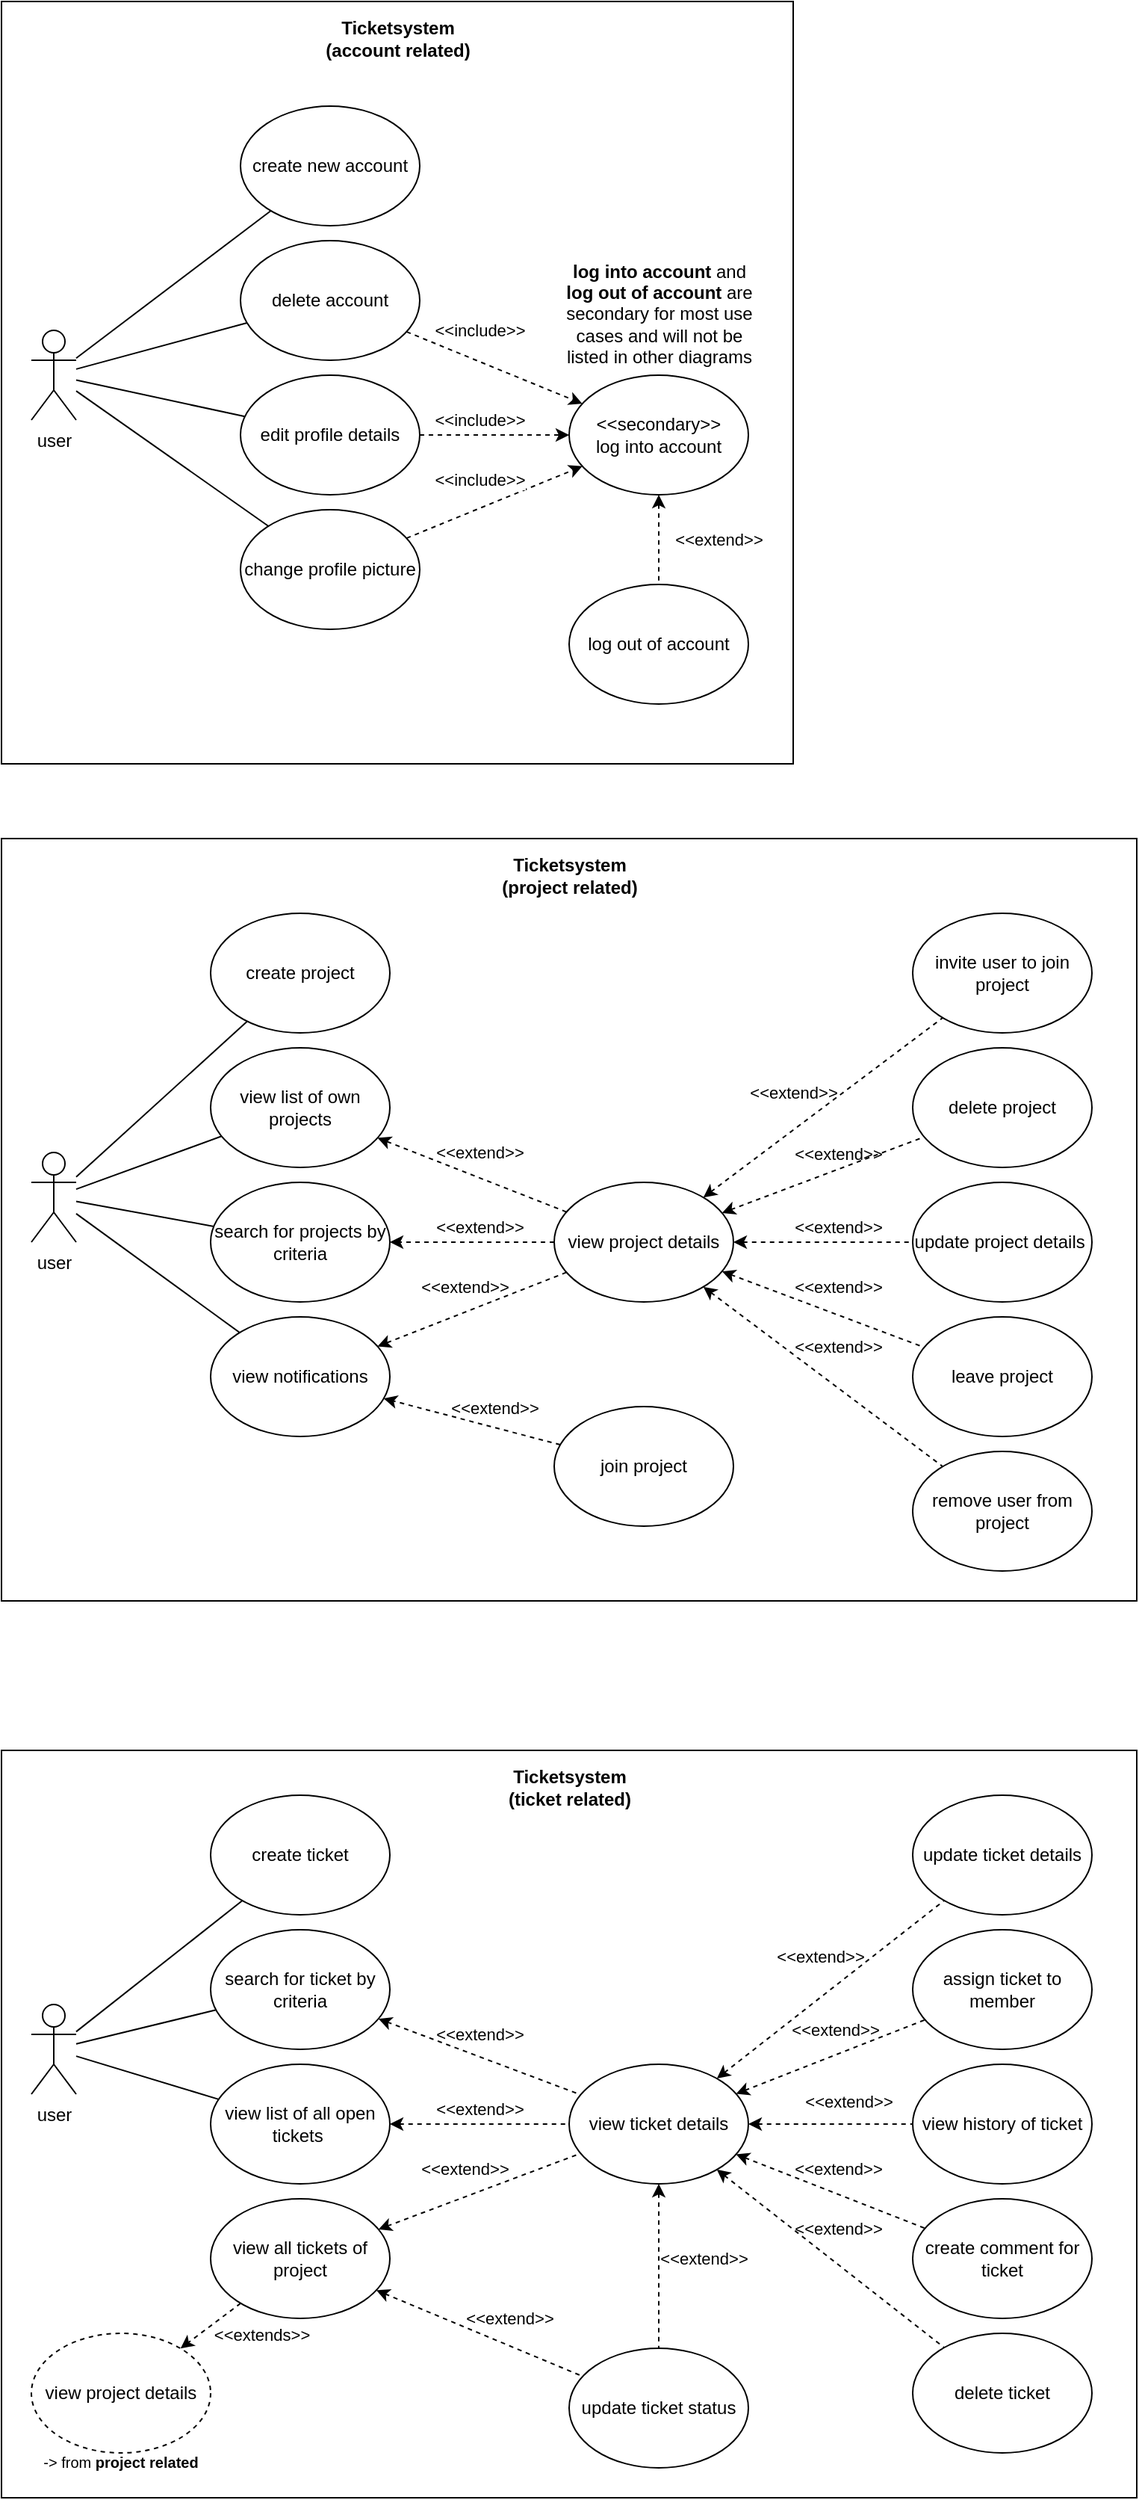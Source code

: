 <mxfile version="20.4.1" type="browser"><diagram id="Y__zgq0NuQomD3ao80BH" name="Seite-1"><mxGraphModel dx="2545" dy="1023" grid="1" gridSize="10" guides="1" tooltips="1" connect="1" arrows="1" fold="1" page="1" pageScale="1" pageWidth="827" pageHeight="1169" math="0" shadow="0"><root><mxCell id="0"/><mxCell id="1" parent="0"/><mxCell id="o4A3RQxgmUp_Mviu6UqM-66" value="" style="rounded=0;whiteSpace=wrap;html=1;fillColor=none;" vertex="1" parent="1"><mxGeometry x="40" y="1210" width="760" height="500" as="geometry"/></mxCell><mxCell id="o4A3RQxgmUp_Mviu6UqM-50" value="" style="rounded=0;whiteSpace=wrap;html=1;fillColor=none;" vertex="1" parent="1"><mxGeometry x="40" y="600" width="760" height="510" as="geometry"/></mxCell><mxCell id="o4A3RQxgmUp_Mviu6UqM-8" value="" style="rounded=0;whiteSpace=wrap;html=1;fillColor=none;" vertex="1" parent="1"><mxGeometry x="40" y="40" width="530" height="510" as="geometry"/></mxCell><mxCell id="kOB0-9wbS1XZ8_YRtDWJ-1" value="create project" style="ellipse;whiteSpace=wrap;html=1;" parent="1" vertex="1"><mxGeometry x="180" y="650" width="120" height="80" as="geometry"/></mxCell><mxCell id="kOB0-9wbS1XZ8_YRtDWJ-2" value="update project details&amp;nbsp;" style="ellipse;whiteSpace=wrap;html=1;" parent="1" vertex="1"><mxGeometry x="650" y="830" width="120" height="80" as="geometry"/></mxCell><mxCell id="kOB0-9wbS1XZ8_YRtDWJ-3" value="invite user to join project" style="ellipse;whiteSpace=wrap;html=1;" parent="1" vertex="1"><mxGeometry x="650" y="650" width="120" height="80" as="geometry"/></mxCell><mxCell id="kOB0-9wbS1XZ8_YRtDWJ-4" value="delete project" style="ellipse;whiteSpace=wrap;html=1;" parent="1" vertex="1"><mxGeometry x="650" y="740" width="120" height="80" as="geometry"/></mxCell><mxCell id="kOB0-9wbS1XZ8_YRtDWJ-5" value="remove user from project" style="ellipse;whiteSpace=wrap;html=1;" parent="1" vertex="1"><mxGeometry x="650" y="1010" width="120" height="80" as="geometry"/></mxCell><mxCell id="kOB0-9wbS1XZ8_YRtDWJ-6" value="view list of own projects" style="ellipse;whiteSpace=wrap;html=1;" parent="1" vertex="1"><mxGeometry x="180" y="740" width="120" height="80" as="geometry"/></mxCell><mxCell id="o4A3RQxgmUp_Mviu6UqM-11" value="&amp;lt;&amp;lt;include&amp;gt;&amp;gt;" style="edgeStyle=none;rounded=0;orthogonalLoop=1;jettySize=auto;html=1;endArrow=classic;endFill=1;dashed=1;" edge="1" parent="1" source="kOB0-9wbS1XZ8_YRtDWJ-7" target="kOB0-9wbS1XZ8_YRtDWJ-12"><mxGeometry x="-0.2" y="10" relative="1" as="geometry"><mxPoint as="offset"/></mxGeometry></mxCell><mxCell id="kOB0-9wbS1XZ8_YRtDWJ-7" value="edit profile details" style="ellipse;whiteSpace=wrap;html=1;" parent="1" vertex="1"><mxGeometry x="200" y="290" width="120" height="80" as="geometry"/></mxCell><mxCell id="o4A3RQxgmUp_Mviu6UqM-12" value="&amp;lt;&amp;lt;include&amp;gt;&amp;gt;" style="edgeStyle=none;rounded=0;orthogonalLoop=1;jettySize=auto;html=1;endArrow=classic;endFill=1;dashed=1;" edge="1" parent="1" source="kOB0-9wbS1XZ8_YRtDWJ-8" target="kOB0-9wbS1XZ8_YRtDWJ-12"><mxGeometry x="-0.056" y="18" relative="1" as="geometry"><mxPoint as="offset"/></mxGeometry></mxCell><mxCell id="kOB0-9wbS1XZ8_YRtDWJ-8" value="change profile picture" style="ellipse;whiteSpace=wrap;html=1;" parent="1" vertex="1"><mxGeometry x="200" y="380" width="120" height="80" as="geometry"/></mxCell><mxCell id="kOB0-9wbS1XZ8_YRtDWJ-9" value="create new account" style="ellipse;whiteSpace=wrap;html=1;" parent="1" vertex="1"><mxGeometry x="200" y="110" width="120" height="80" as="geometry"/></mxCell><mxCell id="o4A3RQxgmUp_Mviu6UqM-10" value="&amp;lt;&amp;lt;include&amp;gt;&amp;gt;" style="edgeStyle=none;rounded=0;orthogonalLoop=1;jettySize=auto;html=1;endArrow=classic;endFill=1;dashed=1;" edge="1" parent="1" source="kOB0-9wbS1XZ8_YRtDWJ-10" target="kOB0-9wbS1XZ8_YRtDWJ-12"><mxGeometry x="-0.294" y="19" relative="1" as="geometry"><mxPoint as="offset"/></mxGeometry></mxCell><mxCell id="kOB0-9wbS1XZ8_YRtDWJ-10" value="delete account" style="ellipse;whiteSpace=wrap;html=1;" parent="1" vertex="1"><mxGeometry x="200" y="200" width="120" height="80" as="geometry"/></mxCell><mxCell id="o4A3RQxgmUp_Mviu6UqM-54" value="&amp;lt;&amp;lt;extend&amp;gt;&amp;gt;" style="edgeStyle=none;rounded=0;orthogonalLoop=1;jettySize=auto;html=1;dashed=1;labelBackgroundColor=none;startArrow=classic;startFill=1;endArrow=none;endFill=0;" edge="1" parent="1" source="kOB0-9wbS1XZ8_YRtDWJ-11" target="kOB0-9wbS1XZ8_YRtDWJ-18"><mxGeometry y="10" relative="1" as="geometry"><mxPoint as="offset"/></mxGeometry></mxCell><mxCell id="kOB0-9wbS1XZ8_YRtDWJ-11" value="view list of all open tickets&amp;nbsp;" style="ellipse;whiteSpace=wrap;html=1;" parent="1" vertex="1"><mxGeometry x="180" y="1420" width="120" height="80" as="geometry"/></mxCell><mxCell id="o4A3RQxgmUp_Mviu6UqM-13" value="&amp;lt;&amp;lt;extend&amp;gt;&amp;gt;" style="edgeStyle=none;rounded=0;orthogonalLoop=1;jettySize=auto;html=1;endArrow=none;endFill=0;dashed=1;startArrow=classic;startFill=1;" edge="1" parent="1" source="kOB0-9wbS1XZ8_YRtDWJ-12" target="kOB0-9wbS1XZ8_YRtDWJ-13"><mxGeometry y="40" relative="1" as="geometry"><mxPoint as="offset"/></mxGeometry></mxCell><mxCell id="kOB0-9wbS1XZ8_YRtDWJ-12" value="&amp;lt;&amp;lt;secondary&amp;gt;&amp;gt;&lt;br&gt;log into account" style="ellipse;whiteSpace=wrap;html=1;" parent="1" vertex="1"><mxGeometry x="420" y="290" width="120" height="80" as="geometry"/></mxCell><mxCell id="kOB0-9wbS1XZ8_YRtDWJ-13" value="log out of account" style="ellipse;whiteSpace=wrap;html=1;" parent="1" vertex="1"><mxGeometry x="420" y="430" width="120" height="80" as="geometry"/></mxCell><mxCell id="o4A3RQxgmUp_Mviu6UqM-38" value="&amp;lt;&amp;lt;extend&amp;gt;&amp;gt;" style="edgeStyle=none;rounded=0;orthogonalLoop=1;jettySize=auto;html=1;startArrow=none;startFill=0;endArrow=classic;endFill=1;dashed=1;" edge="1" parent="1" source="kOB0-9wbS1XZ8_YRtDWJ-14" target="kOB0-9wbS1XZ8_YRtDWJ-26"><mxGeometry x="-0.091" y="-10" relative="1" as="geometry"><mxPoint as="offset"/></mxGeometry></mxCell><mxCell id="o4A3RQxgmUp_Mviu6UqM-39" value="&amp;lt;&amp;lt;extend&amp;gt;&amp;gt;" style="edgeStyle=none;rounded=0;orthogonalLoop=1;jettySize=auto;html=1;startArrow=none;startFill=0;endArrow=classic;endFill=1;dashed=1;labelBackgroundColor=none;" edge="1" parent="1" source="kOB0-9wbS1XZ8_YRtDWJ-14" target="kOB0-9wbS1XZ8_YRtDWJ-6"><mxGeometry x="0.012" y="-16" relative="1" as="geometry"><mxPoint as="offset"/></mxGeometry></mxCell><mxCell id="o4A3RQxgmUp_Mviu6UqM-41" value="&amp;lt;&amp;lt;extend&amp;gt;&amp;gt;" style="edgeStyle=none;rounded=0;orthogonalLoop=1;jettySize=auto;html=1;startArrow=none;startFill=0;endArrow=classic;endFill=1;dashed=1;labelBackgroundColor=none;" edge="1" parent="1" source="kOB0-9wbS1XZ8_YRtDWJ-14" target="o4A3RQxgmUp_Mviu6UqM-34"><mxGeometry x="-0.012" y="-16" relative="1" as="geometry"><mxPoint as="offset"/></mxGeometry></mxCell><mxCell id="o4A3RQxgmUp_Mviu6UqM-42" value="&amp;lt;&amp;lt;extend&amp;gt;&amp;gt;" style="edgeStyle=none;rounded=0;orthogonalLoop=1;jettySize=auto;html=1;startArrow=classic;startFill=1;endArrow=none;endFill=0;dashed=1;" edge="1" parent="1" source="kOB0-9wbS1XZ8_YRtDWJ-14" target="kOB0-9wbS1XZ8_YRtDWJ-2"><mxGeometry x="0.167" y="10" relative="1" as="geometry"><mxPoint as="offset"/></mxGeometry></mxCell><mxCell id="o4A3RQxgmUp_Mviu6UqM-44" value="&amp;lt;&amp;lt;extend&amp;gt;&amp;gt;" style="edgeStyle=none;rounded=0;orthogonalLoop=1;jettySize=auto;html=1;startArrow=classic;startFill=1;endArrow=none;endFill=0;dashed=1;labelBackgroundColor=none;" edge="1" parent="1" source="kOB0-9wbS1XZ8_YRtDWJ-14" target="kOB0-9wbS1XZ8_YRtDWJ-3"><mxGeometry x="-0.1" y="20" relative="1" as="geometry"><mxPoint as="offset"/></mxGeometry></mxCell><mxCell id="o4A3RQxgmUp_Mviu6UqM-45" value="&amp;lt;&amp;lt;extend&amp;gt;&amp;gt;" style="edgeStyle=none;rounded=0;orthogonalLoop=1;jettySize=auto;html=1;startArrow=classic;startFill=1;endArrow=none;endFill=0;dashed=1;" edge="1" parent="1" source="kOB0-9wbS1XZ8_YRtDWJ-14" target="o4A3RQxgmUp_Mviu6UqM-33"><mxGeometry x="0.057" y="18" relative="1" as="geometry"><mxPoint as="offset"/></mxGeometry></mxCell><mxCell id="o4A3RQxgmUp_Mviu6UqM-47" value="&amp;lt;&amp;lt;extend&amp;gt;&amp;gt;" style="edgeStyle=none;rounded=0;orthogonalLoop=1;jettySize=auto;html=1;startArrow=classic;startFill=1;endArrow=none;endFill=0;dashed=1;" edge="1" parent="1" source="kOB0-9wbS1XZ8_YRtDWJ-14" target="kOB0-9wbS1XZ8_YRtDWJ-5"><mxGeometry x="-0.04" y="22" relative="1" as="geometry"><mxPoint as="offset"/></mxGeometry></mxCell><mxCell id="kOB0-9wbS1XZ8_YRtDWJ-14" value="view project details" style="ellipse;whiteSpace=wrap;html=1;" parent="1" vertex="1"><mxGeometry x="410" y="830" width="120" height="80" as="geometry"/></mxCell><mxCell id="kOB0-9wbS1XZ8_YRtDWJ-15" value="create ticket" style="ellipse;whiteSpace=wrap;html=1;" parent="1" vertex="1"><mxGeometry x="180" y="1240" width="120" height="80" as="geometry"/></mxCell><mxCell id="o4A3RQxgmUp_Mviu6UqM-53" value="&amp;lt;&amp;lt;extend&amp;gt;&amp;gt;" style="edgeStyle=none;rounded=0;orthogonalLoop=1;jettySize=auto;html=1;dashed=1;labelBackgroundColor=none;startArrow=classic;startFill=1;endArrow=none;endFill=0;" edge="1" parent="1" source="kOB0-9wbS1XZ8_YRtDWJ-16" target="kOB0-9wbS1XZ8_YRtDWJ-18"><mxGeometry x="-0.056" y="17" relative="1" as="geometry"><mxPoint y="-1" as="offset"/></mxGeometry></mxCell><mxCell id="o4A3RQxgmUp_Mviu6UqM-61" value="&amp;lt;&amp;lt;extend&amp;gt;&amp;gt;" style="edgeStyle=none;rounded=0;orthogonalLoop=1;jettySize=auto;html=1;dashed=1;labelBackgroundColor=none;startArrow=classic;startFill=1;endArrow=none;endFill=0;" edge="1" parent="1" source="kOB0-9wbS1XZ8_YRtDWJ-16" target="kOB0-9wbS1XZ8_YRtDWJ-22"><mxGeometry x="0.195" y="17" relative="1" as="geometry"><mxPoint as="offset"/></mxGeometry></mxCell><mxCell id="o4A3RQxgmUp_Mviu6UqM-70" value="&amp;lt;&amp;lt;extends&amp;gt;&amp;gt;" style="edgeStyle=none;rounded=0;orthogonalLoop=1;jettySize=auto;html=1;dashed=1;labelBackgroundColor=none;startArrow=none;startFill=0;endArrow=classic;endFill=1;" edge="1" parent="1" source="kOB0-9wbS1XZ8_YRtDWJ-16" target="o4A3RQxgmUp_Mviu6UqM-69"><mxGeometry x="-0.919" y="25" relative="1" as="geometry"><mxPoint as="offset"/></mxGeometry></mxCell><mxCell id="kOB0-9wbS1XZ8_YRtDWJ-16" value="view all tickets of project" style="ellipse;whiteSpace=wrap;html=1;" parent="1" vertex="1"><mxGeometry x="180" y="1510" width="120" height="80" as="geometry"/></mxCell><mxCell id="o4A3RQxgmUp_Mviu6UqM-56" value="&amp;lt;&amp;lt;extend&amp;gt;&amp;gt;" style="edgeStyle=none;rounded=0;orthogonalLoop=1;jettySize=auto;html=1;dashed=1;labelBackgroundColor=none;startArrow=classic;startFill=1;endArrow=none;endFill=0;" edge="1" parent="1" source="kOB0-9wbS1XZ8_YRtDWJ-18" target="kOB0-9wbS1XZ8_YRtDWJ-22"><mxGeometry x="-0.091" y="30" relative="1" as="geometry"><mxPoint as="offset"/></mxGeometry></mxCell><mxCell id="o4A3RQxgmUp_Mviu6UqM-57" value="&amp;lt;&amp;lt;extend&amp;gt;&amp;gt;" style="edgeStyle=none;rounded=0;orthogonalLoop=1;jettySize=auto;html=1;dashed=1;labelBackgroundColor=none;startArrow=classic;startFill=1;endArrow=none;endFill=0;" edge="1" parent="1" source="kOB0-9wbS1XZ8_YRtDWJ-18" target="kOB0-9wbS1XZ8_YRtDWJ-21"><mxGeometry x="0.142" y="16" relative="1" as="geometry"><mxPoint as="offset"/></mxGeometry></mxCell><mxCell id="o4A3RQxgmUp_Mviu6UqM-58" value="&amp;lt;&amp;lt;extend&amp;gt;&amp;gt;" style="edgeStyle=none;rounded=0;orthogonalLoop=1;jettySize=auto;html=1;dashed=1;labelBackgroundColor=none;startArrow=classic;startFill=1;endArrow=none;endFill=0;" edge="1" parent="1" source="kOB0-9wbS1XZ8_YRtDWJ-18" target="kOB0-9wbS1XZ8_YRtDWJ-20"><mxGeometry x="-0.087" y="19" relative="1" as="geometry"><mxPoint as="offset"/></mxGeometry></mxCell><mxCell id="o4A3RQxgmUp_Mviu6UqM-59" value="&amp;lt;&amp;lt;extend&amp;gt;&amp;gt;" style="edgeStyle=none;rounded=0;orthogonalLoop=1;jettySize=auto;html=1;dashed=1;labelBackgroundColor=none;startArrow=classic;startFill=1;endArrow=none;endFill=0;" edge="1" parent="1" source="kOB0-9wbS1XZ8_YRtDWJ-18" target="kOB0-9wbS1XZ8_YRtDWJ-19"><mxGeometry x="0.087" y="22" relative="1" as="geometry"><mxPoint as="offset"/></mxGeometry></mxCell><mxCell id="o4A3RQxgmUp_Mviu6UqM-60" value="&amp;lt;&amp;lt;extend&amp;gt;&amp;gt;" style="edgeStyle=none;rounded=0;orthogonalLoop=1;jettySize=auto;html=1;dashed=1;labelBackgroundColor=none;startArrow=classic;startFill=1;endArrow=none;endFill=0;" edge="1" parent="1" source="kOB0-9wbS1XZ8_YRtDWJ-18" target="kOB0-9wbS1XZ8_YRtDWJ-24"><mxGeometry x="0.21" y="15" relative="1" as="geometry"><mxPoint as="offset"/></mxGeometry></mxCell><mxCell id="o4A3RQxgmUp_Mviu6UqM-68" value="&amp;lt;&amp;lt;extend&amp;gt;&amp;gt;" style="edgeStyle=none;rounded=0;orthogonalLoop=1;jettySize=auto;html=1;labelBackgroundColor=none;startArrow=classic;startFill=1;endArrow=none;endFill=0;dashed=1;" edge="1" parent="1" source="kOB0-9wbS1XZ8_YRtDWJ-18" target="kOB0-9wbS1XZ8_YRtDWJ-23"><mxGeometry x="-0.012" y="16" relative="1" as="geometry"><mxPoint as="offset"/></mxGeometry></mxCell><mxCell id="kOB0-9wbS1XZ8_YRtDWJ-18" value="view ticket details" style="ellipse;whiteSpace=wrap;html=1;" parent="1" vertex="1"><mxGeometry x="420" y="1420" width="120" height="80" as="geometry"/></mxCell><mxCell id="kOB0-9wbS1XZ8_YRtDWJ-19" value="update ticket details" style="ellipse;whiteSpace=wrap;html=1;" parent="1" vertex="1"><mxGeometry x="650" y="1240" width="120" height="80" as="geometry"/></mxCell><mxCell id="kOB0-9wbS1XZ8_YRtDWJ-20" value="delete ticket" style="ellipse;whiteSpace=wrap;html=1;" parent="1" vertex="1"><mxGeometry x="650" y="1600" width="120" height="80" as="geometry"/></mxCell><mxCell id="kOB0-9wbS1XZ8_YRtDWJ-21" value="assign ticket to member" style="ellipse;whiteSpace=wrap;html=1;" parent="1" vertex="1"><mxGeometry x="650" y="1330" width="120" height="80" as="geometry"/></mxCell><mxCell id="kOB0-9wbS1XZ8_YRtDWJ-22" value="update ticket status" style="ellipse;whiteSpace=wrap;html=1;" parent="1" vertex="1"><mxGeometry x="420" y="1610" width="120" height="80" as="geometry"/></mxCell><mxCell id="kOB0-9wbS1XZ8_YRtDWJ-23" value="create comment for ticket" style="ellipse;whiteSpace=wrap;html=1;" parent="1" vertex="1"><mxGeometry x="650" y="1510" width="120" height="80" as="geometry"/></mxCell><mxCell id="kOB0-9wbS1XZ8_YRtDWJ-24" value="view history of ticket" style="ellipse;whiteSpace=wrap;html=1;" parent="1" vertex="1"><mxGeometry x="650" y="1420" width="120" height="80" as="geometry"/></mxCell><mxCell id="kOB0-9wbS1XZ8_YRtDWJ-26" value="search for projects by criteria" style="ellipse;whiteSpace=wrap;html=1;" parent="1" vertex="1"><mxGeometry x="180" y="830" width="120" height="80" as="geometry"/></mxCell><mxCell id="o4A3RQxgmUp_Mviu6UqM-55" value="&amp;lt;&amp;lt;extend&amp;gt;&amp;gt;" style="edgeStyle=none;rounded=0;orthogonalLoop=1;jettySize=auto;html=1;dashed=1;labelBackgroundColor=none;startArrow=classic;startFill=1;endArrow=none;endFill=0;" edge="1" parent="1" source="kOB0-9wbS1XZ8_YRtDWJ-27" target="kOB0-9wbS1XZ8_YRtDWJ-18"><mxGeometry x="-0.072" y="14" relative="1" as="geometry"><mxPoint as="offset"/></mxGeometry></mxCell><mxCell id="kOB0-9wbS1XZ8_YRtDWJ-27" value="search for ticket by criteria" style="ellipse;whiteSpace=wrap;html=1;" parent="1" vertex="1"><mxGeometry x="180" y="1330" width="120" height="80" as="geometry"/></mxCell><mxCell id="o4A3RQxgmUp_Mviu6UqM-2" style="rounded=0;orthogonalLoop=1;jettySize=auto;html=1;endArrow=none;endFill=0;" edge="1" parent="1" source="o4A3RQxgmUp_Mviu6UqM-1" target="kOB0-9wbS1XZ8_YRtDWJ-9"><mxGeometry relative="1" as="geometry"/></mxCell><mxCell id="o4A3RQxgmUp_Mviu6UqM-3" style="edgeStyle=none;rounded=0;orthogonalLoop=1;jettySize=auto;html=1;endArrow=none;endFill=0;" edge="1" parent="1" source="o4A3RQxgmUp_Mviu6UqM-1" target="kOB0-9wbS1XZ8_YRtDWJ-10"><mxGeometry relative="1" as="geometry"/></mxCell><mxCell id="o4A3RQxgmUp_Mviu6UqM-6" style="edgeStyle=none;rounded=0;orthogonalLoop=1;jettySize=auto;html=1;endArrow=none;endFill=0;" edge="1" parent="1" source="o4A3RQxgmUp_Mviu6UqM-1" target="kOB0-9wbS1XZ8_YRtDWJ-7"><mxGeometry relative="1" as="geometry"/></mxCell><mxCell id="o4A3RQxgmUp_Mviu6UqM-7" style="edgeStyle=none;rounded=0;orthogonalLoop=1;jettySize=auto;html=1;endArrow=none;endFill=0;" edge="1" parent="1" source="o4A3RQxgmUp_Mviu6UqM-1" target="kOB0-9wbS1XZ8_YRtDWJ-8"><mxGeometry relative="1" as="geometry"/></mxCell><mxCell id="o4A3RQxgmUp_Mviu6UqM-1" value="user" style="shape=umlActor;verticalLabelPosition=bottom;verticalAlign=top;html=1;outlineConnect=0;" vertex="1" parent="1"><mxGeometry x="60" y="260" width="30" height="60" as="geometry"/></mxCell><mxCell id="o4A3RQxgmUp_Mviu6UqM-9" value="&lt;b&gt;Ticketsystem&lt;br&gt;(account related)&lt;/b&gt;" style="text;html=1;strokeColor=none;fillColor=none;align=center;verticalAlign=middle;whiteSpace=wrap;rounded=0;" vertex="1" parent="1"><mxGeometry x="252.5" y="50" width="105" height="30" as="geometry"/></mxCell><mxCell id="o4A3RQxgmUp_Mviu6UqM-35" style="edgeStyle=none;rounded=0;orthogonalLoop=1;jettySize=auto;html=1;startArrow=none;startFill=0;endArrow=none;endFill=0;" edge="1" parent="1" source="o4A3RQxgmUp_Mviu6UqM-30" target="kOB0-9wbS1XZ8_YRtDWJ-1"><mxGeometry relative="1" as="geometry"/></mxCell><mxCell id="o4A3RQxgmUp_Mviu6UqM-36" style="edgeStyle=none;rounded=0;orthogonalLoop=1;jettySize=auto;html=1;startArrow=none;startFill=0;endArrow=none;endFill=0;" edge="1" parent="1" source="o4A3RQxgmUp_Mviu6UqM-30" target="kOB0-9wbS1XZ8_YRtDWJ-26"><mxGeometry relative="1" as="geometry"/></mxCell><mxCell id="o4A3RQxgmUp_Mviu6UqM-37" style="edgeStyle=none;rounded=0;orthogonalLoop=1;jettySize=auto;html=1;startArrow=none;startFill=0;endArrow=none;endFill=0;" edge="1" parent="1" source="o4A3RQxgmUp_Mviu6UqM-30" target="kOB0-9wbS1XZ8_YRtDWJ-6"><mxGeometry relative="1" as="geometry"/></mxCell><mxCell id="o4A3RQxgmUp_Mviu6UqM-48" style="edgeStyle=none;rounded=0;orthogonalLoop=1;jettySize=auto;html=1;startArrow=none;startFill=0;endArrow=none;endFill=0;" edge="1" parent="1" source="o4A3RQxgmUp_Mviu6UqM-30" target="o4A3RQxgmUp_Mviu6UqM-34"><mxGeometry relative="1" as="geometry"/></mxCell><mxCell id="o4A3RQxgmUp_Mviu6UqM-30" value="user" style="shape=umlActor;verticalLabelPosition=bottom;verticalAlign=top;html=1;outlineConnect=0;" vertex="1" parent="1"><mxGeometry x="60" y="810" width="30" height="60" as="geometry"/></mxCell><mxCell id="o4A3RQxgmUp_Mviu6UqM-31" value="&lt;b&gt;Ticketsystem&lt;br&gt;(project related)&lt;/b&gt;" style="text;html=1;strokeColor=none;fillColor=none;align=center;verticalAlign=middle;whiteSpace=wrap;rounded=0;" vertex="1" parent="1"><mxGeometry x="367.5" y="610" width="105" height="30" as="geometry"/></mxCell><mxCell id="o4A3RQxgmUp_Mviu6UqM-46" value="&amp;lt;&amp;lt;extend&amp;gt;&amp;gt;" style="edgeStyle=none;rounded=0;orthogonalLoop=1;jettySize=auto;html=1;startArrow=none;startFill=0;endArrow=classic;endFill=1;dashed=1;labelBackgroundColor=none;" edge="1" parent="1" source="o4A3RQxgmUp_Mviu6UqM-32" target="o4A3RQxgmUp_Mviu6UqM-34"><mxGeometry x="-0.196" y="-13" relative="1" as="geometry"><mxPoint as="offset"/></mxGeometry></mxCell><mxCell id="o4A3RQxgmUp_Mviu6UqM-32" value="join project" style="ellipse;whiteSpace=wrap;html=1;fillColor=default;" vertex="1" parent="1"><mxGeometry x="410" y="980" width="120" height="80" as="geometry"/></mxCell><mxCell id="o4A3RQxgmUp_Mviu6UqM-33" value="leave project" style="ellipse;whiteSpace=wrap;html=1;fillColor=default;" vertex="1" parent="1"><mxGeometry x="650" y="920" width="120" height="80" as="geometry"/></mxCell><mxCell id="o4A3RQxgmUp_Mviu6UqM-34" value="view notifications" style="ellipse;whiteSpace=wrap;html=1;fillColor=default;" vertex="1" parent="1"><mxGeometry x="180" y="920" width="120" height="80" as="geometry"/></mxCell><mxCell id="o4A3RQxgmUp_Mviu6UqM-40" value="&lt;b&gt;log into account&lt;/b&gt;&amp;nbsp;and &lt;b&gt;log out of account&lt;/b&gt;&amp;nbsp;are secondary for most use cases and will not be listed in other diagrams" style="text;html=1;strokeColor=none;fillColor=none;align=center;verticalAlign=middle;whiteSpace=wrap;rounded=0;" vertex="1" parent="1"><mxGeometry x="412.5" y="204" width="135" height="90" as="geometry"/></mxCell><mxCell id="o4A3RQxgmUp_Mviu6UqM-43" value="&amp;lt;&amp;lt;extend&amp;gt;&amp;gt;" style="edgeStyle=none;rounded=0;orthogonalLoop=1;jettySize=auto;html=1;startArrow=classic;startFill=1;endArrow=none;endFill=0;dashed=1;labelBackgroundColor=none;" edge="1" parent="1" source="kOB0-9wbS1XZ8_YRtDWJ-14" target="kOB0-9wbS1XZ8_YRtDWJ-4"><mxGeometry x="0.203" y="10" relative="1" as="geometry"><mxPoint as="offset"/></mxGeometry></mxCell><mxCell id="o4A3RQxgmUp_Mviu6UqM-62" style="edgeStyle=none;rounded=0;orthogonalLoop=1;jettySize=auto;html=1;labelBackgroundColor=none;startArrow=none;startFill=0;endArrow=none;endFill=0;" edge="1" parent="1" source="o4A3RQxgmUp_Mviu6UqM-51" target="kOB0-9wbS1XZ8_YRtDWJ-15"><mxGeometry relative="1" as="geometry"/></mxCell><mxCell id="o4A3RQxgmUp_Mviu6UqM-63" style="edgeStyle=none;rounded=0;orthogonalLoop=1;jettySize=auto;html=1;labelBackgroundColor=none;startArrow=none;startFill=0;endArrow=none;endFill=0;" edge="1" parent="1" source="o4A3RQxgmUp_Mviu6UqM-51" target="kOB0-9wbS1XZ8_YRtDWJ-27"><mxGeometry relative="1" as="geometry"/></mxCell><mxCell id="o4A3RQxgmUp_Mviu6UqM-64" style="edgeStyle=none;rounded=0;orthogonalLoop=1;jettySize=auto;html=1;labelBackgroundColor=none;startArrow=none;startFill=0;endArrow=none;endFill=0;" edge="1" parent="1" source="o4A3RQxgmUp_Mviu6UqM-51" target="kOB0-9wbS1XZ8_YRtDWJ-11"><mxGeometry relative="1" as="geometry"/></mxCell><mxCell id="o4A3RQxgmUp_Mviu6UqM-51" value="user" style="shape=umlActor;verticalLabelPosition=bottom;verticalAlign=top;html=1;outlineConnect=0;" vertex="1" parent="1"><mxGeometry x="60" y="1380" width="30" height="60" as="geometry"/></mxCell><mxCell id="o4A3RQxgmUp_Mviu6UqM-67" value="&lt;b&gt;Ticketsystem&lt;br&gt;(ticket related)&lt;/b&gt;" style="text;html=1;strokeColor=none;fillColor=none;align=center;verticalAlign=middle;whiteSpace=wrap;rounded=0;" vertex="1" parent="1"><mxGeometry x="347.5" y="1220" width="145" height="30" as="geometry"/></mxCell><mxCell id="o4A3RQxgmUp_Mviu6UqM-69" value="view project details" style="ellipse;whiteSpace=wrap;html=1;dashed=1;" vertex="1" parent="1"><mxGeometry x="60" y="1600" width="120" height="80" as="geometry"/></mxCell><mxCell id="o4A3RQxgmUp_Mviu6UqM-71" value="&lt;font style=&quot;font-size: 10px;&quot;&gt;-&amp;gt; from &lt;b&gt;project related&lt;/b&gt;&lt;/font&gt;" style="text;html=1;strokeColor=none;fillColor=none;align=center;verticalAlign=middle;whiteSpace=wrap;rounded=0;dashed=1;" vertex="1" parent="1"><mxGeometry x="65" y="1671" width="110" height="30" as="geometry"/></mxCell></root></mxGraphModel></diagram></mxfile>